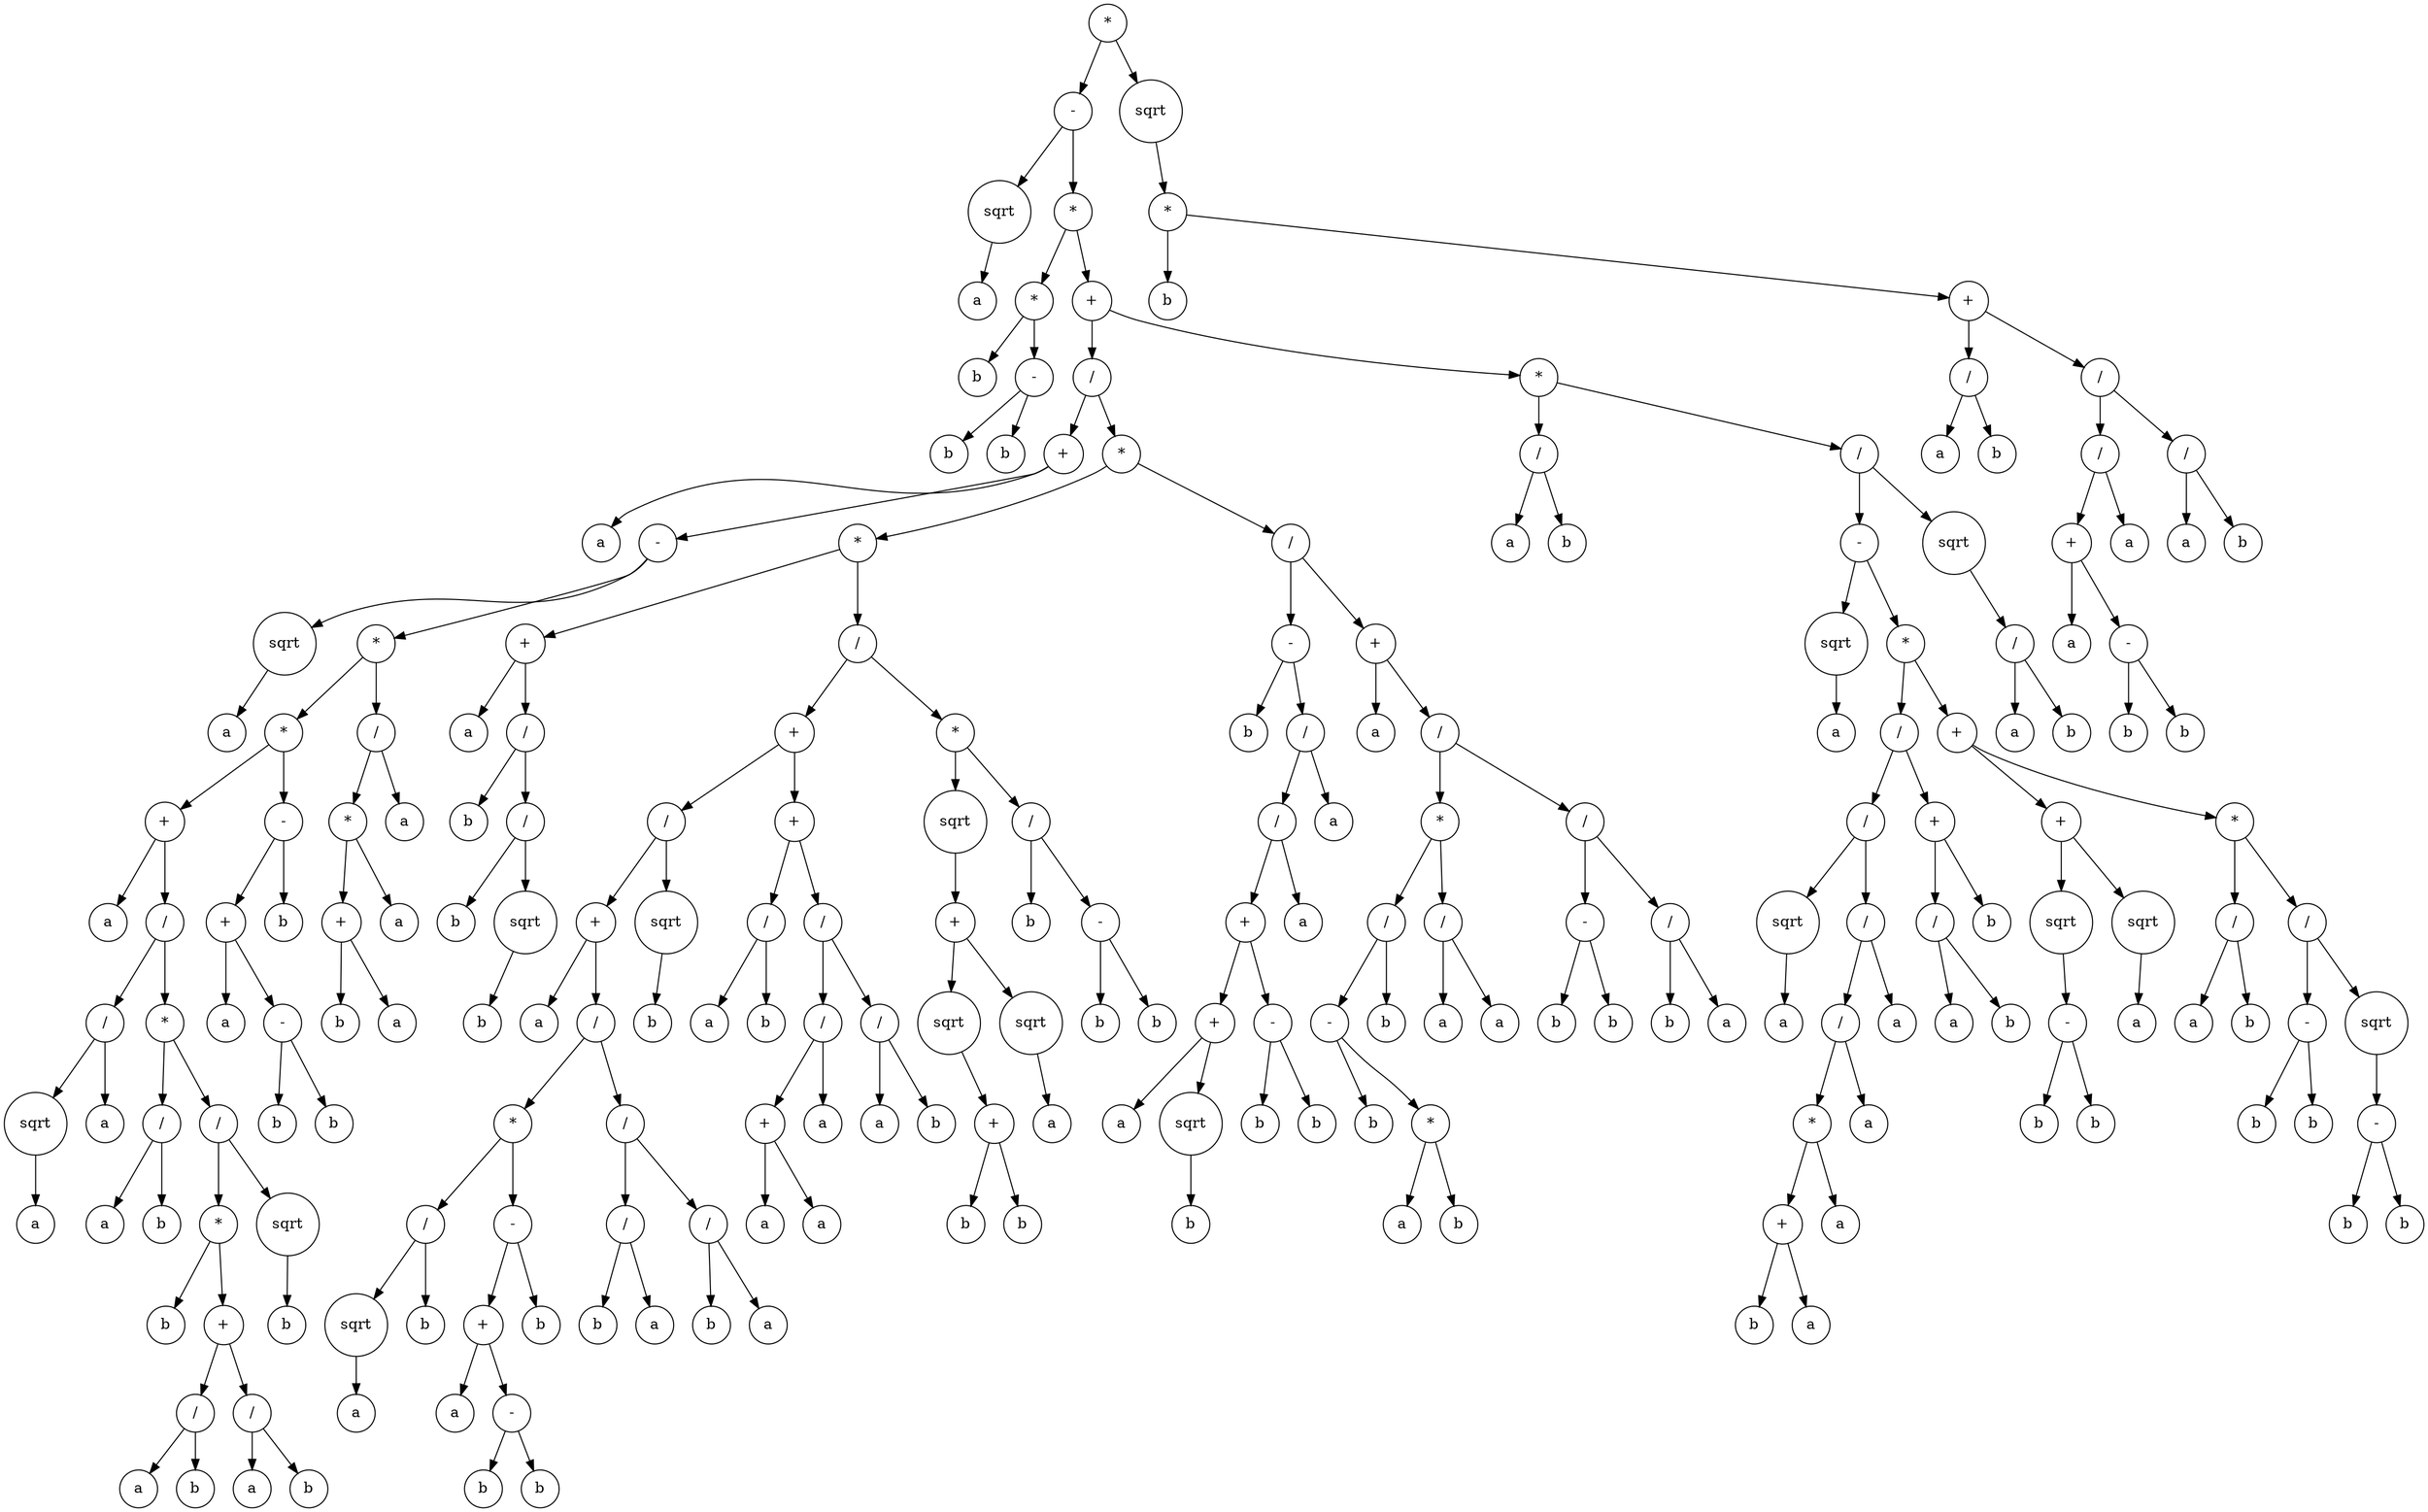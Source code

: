 digraph g {
graph [ordering=out];
node [shape=circle];
n[label = "*"];
n0[label = "-"];
n00[label = "sqrt"];
n000[label = "a"];
n00 -> n000;
n0 -> n00;
n01[label = "*"];
n010[label = "*"];
n0100[label = "b"];
n010 -> n0100;
n0101[label = "-"];
n01010[label = "b"];
n0101 -> n01010;
n01011[label = "b"];
n0101 -> n01011;
n010 -> n0101;
n01 -> n010;
n011[label = "+"];
n0110[label = "/"];
n01100[label = "+"];
n011000[label = "a"];
n01100 -> n011000;
n011001[label = "-"];
n0110010[label = "sqrt"];
n01100100[label = "a"];
n0110010 -> n01100100;
n011001 -> n0110010;
n0110011[label = "*"];
n01100110[label = "*"];
n011001100[label = "+"];
n0110011000[label = "a"];
n011001100 -> n0110011000;
n0110011001[label = "/"];
n01100110010[label = "/"];
n011001100100[label = "sqrt"];
n0110011001000[label = "a"];
n011001100100 -> n0110011001000;
n01100110010 -> n011001100100;
n011001100101[label = "a"];
n01100110010 -> n011001100101;
n0110011001 -> n01100110010;
n01100110011[label = "*"];
n011001100110[label = "/"];
n0110011001100[label = "a"];
n011001100110 -> n0110011001100;
n0110011001101[label = "b"];
n011001100110 -> n0110011001101;
n01100110011 -> n011001100110;
n011001100111[label = "/"];
n0110011001110[label = "*"];
n01100110011100[label = "b"];
n0110011001110 -> n01100110011100;
n01100110011101[label = "+"];
n011001100111010[label = "/"];
n0110011001110100[label = "a"];
n011001100111010 -> n0110011001110100;
n0110011001110101[label = "b"];
n011001100111010 -> n0110011001110101;
n01100110011101 -> n011001100111010;
n011001100111011[label = "/"];
n0110011001110110[label = "a"];
n011001100111011 -> n0110011001110110;
n0110011001110111[label = "b"];
n011001100111011 -> n0110011001110111;
n01100110011101 -> n011001100111011;
n0110011001110 -> n01100110011101;
n011001100111 -> n0110011001110;
n0110011001111[label = "sqrt"];
n01100110011110[label = "b"];
n0110011001111 -> n01100110011110;
n011001100111 -> n0110011001111;
n01100110011 -> n011001100111;
n0110011001 -> n01100110011;
n011001100 -> n0110011001;
n01100110 -> n011001100;
n011001101[label = "-"];
n0110011010[label = "+"];
n01100110100[label = "a"];
n0110011010 -> n01100110100;
n01100110101[label = "-"];
n011001101010[label = "b"];
n01100110101 -> n011001101010;
n011001101011[label = "b"];
n01100110101 -> n011001101011;
n0110011010 -> n01100110101;
n011001101 -> n0110011010;
n0110011011[label = "b"];
n011001101 -> n0110011011;
n01100110 -> n011001101;
n0110011 -> n01100110;
n01100111[label = "/"];
n011001110[label = "*"];
n0110011100[label = "+"];
n01100111000[label = "b"];
n0110011100 -> n01100111000;
n01100111001[label = "a"];
n0110011100 -> n01100111001;
n011001110 -> n0110011100;
n0110011101[label = "a"];
n011001110 -> n0110011101;
n01100111 -> n011001110;
n011001111[label = "a"];
n01100111 -> n011001111;
n0110011 -> n01100111;
n011001 -> n0110011;
n01100 -> n011001;
n0110 -> n01100;
n01101[label = "*"];
n011010[label = "*"];
n0110100[label = "+"];
n01101000[label = "a"];
n0110100 -> n01101000;
n01101001[label = "/"];
n011010010[label = "b"];
n01101001 -> n011010010;
n011010011[label = "/"];
n0110100110[label = "b"];
n011010011 -> n0110100110;
n0110100111[label = "sqrt"];
n01101001110[label = "b"];
n0110100111 -> n01101001110;
n011010011 -> n0110100111;
n01101001 -> n011010011;
n0110100 -> n01101001;
n011010 -> n0110100;
n0110101[label = "/"];
n01101010[label = "+"];
n011010100[label = "/"];
n0110101000[label = "+"];
n01101010000[label = "a"];
n0110101000 -> n01101010000;
n01101010001[label = "/"];
n011010100010[label = "*"];
n0110101000100[label = "/"];
n01101010001000[label = "sqrt"];
n011010100010000[label = "a"];
n01101010001000 -> n011010100010000;
n0110101000100 -> n01101010001000;
n01101010001001[label = "b"];
n0110101000100 -> n01101010001001;
n011010100010 -> n0110101000100;
n0110101000101[label = "-"];
n01101010001010[label = "+"];
n011010100010100[label = "a"];
n01101010001010 -> n011010100010100;
n011010100010101[label = "-"];
n0110101000101010[label = "b"];
n011010100010101 -> n0110101000101010;
n0110101000101011[label = "b"];
n011010100010101 -> n0110101000101011;
n01101010001010 -> n011010100010101;
n0110101000101 -> n01101010001010;
n01101010001011[label = "b"];
n0110101000101 -> n01101010001011;
n011010100010 -> n0110101000101;
n01101010001 -> n011010100010;
n011010100011[label = "/"];
n0110101000110[label = "/"];
n01101010001100[label = "b"];
n0110101000110 -> n01101010001100;
n01101010001101[label = "a"];
n0110101000110 -> n01101010001101;
n011010100011 -> n0110101000110;
n0110101000111[label = "/"];
n01101010001110[label = "b"];
n0110101000111 -> n01101010001110;
n01101010001111[label = "a"];
n0110101000111 -> n01101010001111;
n011010100011 -> n0110101000111;
n01101010001 -> n011010100011;
n0110101000 -> n01101010001;
n011010100 -> n0110101000;
n0110101001[label = "sqrt"];
n01101010010[label = "b"];
n0110101001 -> n01101010010;
n011010100 -> n0110101001;
n01101010 -> n011010100;
n011010101[label = "+"];
n0110101010[label = "/"];
n01101010100[label = "a"];
n0110101010 -> n01101010100;
n01101010101[label = "b"];
n0110101010 -> n01101010101;
n011010101 -> n0110101010;
n0110101011[label = "/"];
n01101010110[label = "/"];
n011010101100[label = "+"];
n0110101011000[label = "a"];
n011010101100 -> n0110101011000;
n0110101011001[label = "a"];
n011010101100 -> n0110101011001;
n01101010110 -> n011010101100;
n011010101101[label = "a"];
n01101010110 -> n011010101101;
n0110101011 -> n01101010110;
n01101010111[label = "/"];
n011010101110[label = "a"];
n01101010111 -> n011010101110;
n011010101111[label = "b"];
n01101010111 -> n011010101111;
n0110101011 -> n01101010111;
n011010101 -> n0110101011;
n01101010 -> n011010101;
n0110101 -> n01101010;
n01101011[label = "*"];
n011010110[label = "sqrt"];
n0110101100[label = "+"];
n01101011000[label = "sqrt"];
n011010110000[label = "+"];
n0110101100000[label = "b"];
n011010110000 -> n0110101100000;
n0110101100001[label = "b"];
n011010110000 -> n0110101100001;
n01101011000 -> n011010110000;
n0110101100 -> n01101011000;
n01101011001[label = "sqrt"];
n011010110010[label = "a"];
n01101011001 -> n011010110010;
n0110101100 -> n01101011001;
n011010110 -> n0110101100;
n01101011 -> n011010110;
n011010111[label = "/"];
n0110101110[label = "b"];
n011010111 -> n0110101110;
n0110101111[label = "-"];
n01101011110[label = "b"];
n0110101111 -> n01101011110;
n01101011111[label = "b"];
n0110101111 -> n01101011111;
n011010111 -> n0110101111;
n01101011 -> n011010111;
n0110101 -> n01101011;
n011010 -> n0110101;
n01101 -> n011010;
n011011[label = "/"];
n0110110[label = "-"];
n01101100[label = "b"];
n0110110 -> n01101100;
n01101101[label = "/"];
n011011010[label = "/"];
n0110110100[label = "+"];
n01101101000[label = "+"];
n011011010000[label = "a"];
n01101101000 -> n011011010000;
n011011010001[label = "sqrt"];
n0110110100010[label = "b"];
n011011010001 -> n0110110100010;
n01101101000 -> n011011010001;
n0110110100 -> n01101101000;
n01101101001[label = "-"];
n011011010010[label = "b"];
n01101101001 -> n011011010010;
n011011010011[label = "b"];
n01101101001 -> n011011010011;
n0110110100 -> n01101101001;
n011011010 -> n0110110100;
n0110110101[label = "a"];
n011011010 -> n0110110101;
n01101101 -> n011011010;
n011011011[label = "a"];
n01101101 -> n011011011;
n0110110 -> n01101101;
n011011 -> n0110110;
n0110111[label = "+"];
n01101110[label = "a"];
n0110111 -> n01101110;
n01101111[label = "/"];
n011011110[label = "*"];
n0110111100[label = "/"];
n01101111000[label = "-"];
n011011110000[label = "b"];
n01101111000 -> n011011110000;
n011011110001[label = "*"];
n0110111100010[label = "a"];
n011011110001 -> n0110111100010;
n0110111100011[label = "b"];
n011011110001 -> n0110111100011;
n01101111000 -> n011011110001;
n0110111100 -> n01101111000;
n01101111001[label = "b"];
n0110111100 -> n01101111001;
n011011110 -> n0110111100;
n0110111101[label = "/"];
n01101111010[label = "a"];
n0110111101 -> n01101111010;
n01101111011[label = "a"];
n0110111101 -> n01101111011;
n011011110 -> n0110111101;
n01101111 -> n011011110;
n011011111[label = "/"];
n0110111110[label = "-"];
n01101111100[label = "b"];
n0110111110 -> n01101111100;
n01101111101[label = "b"];
n0110111110 -> n01101111101;
n011011111 -> n0110111110;
n0110111111[label = "/"];
n01101111110[label = "b"];
n0110111111 -> n01101111110;
n01101111111[label = "a"];
n0110111111 -> n01101111111;
n011011111 -> n0110111111;
n01101111 -> n011011111;
n0110111 -> n01101111;
n011011 -> n0110111;
n01101 -> n011011;
n0110 -> n01101;
n011 -> n0110;
n0111[label = "*"];
n01110[label = "/"];
n011100[label = "a"];
n01110 -> n011100;
n011101[label = "b"];
n01110 -> n011101;
n0111 -> n01110;
n01111[label = "/"];
n011110[label = "-"];
n0111100[label = "sqrt"];
n01111000[label = "a"];
n0111100 -> n01111000;
n011110 -> n0111100;
n0111101[label = "*"];
n01111010[label = "/"];
n011110100[label = "/"];
n0111101000[label = "sqrt"];
n01111010000[label = "a"];
n0111101000 -> n01111010000;
n011110100 -> n0111101000;
n0111101001[label = "/"];
n01111010010[label = "/"];
n011110100100[label = "*"];
n0111101001000[label = "+"];
n01111010010000[label = "b"];
n0111101001000 -> n01111010010000;
n01111010010001[label = "a"];
n0111101001000 -> n01111010010001;
n011110100100 -> n0111101001000;
n0111101001001[label = "a"];
n011110100100 -> n0111101001001;
n01111010010 -> n011110100100;
n011110100101[label = "a"];
n01111010010 -> n011110100101;
n0111101001 -> n01111010010;
n01111010011[label = "a"];
n0111101001 -> n01111010011;
n011110100 -> n0111101001;
n01111010 -> n011110100;
n011110101[label = "+"];
n0111101010[label = "/"];
n01111010100[label = "a"];
n0111101010 -> n01111010100;
n01111010101[label = "b"];
n0111101010 -> n01111010101;
n011110101 -> n0111101010;
n0111101011[label = "b"];
n011110101 -> n0111101011;
n01111010 -> n011110101;
n0111101 -> n01111010;
n01111011[label = "+"];
n011110110[label = "+"];
n0111101100[label = "sqrt"];
n01111011000[label = "-"];
n011110110000[label = "b"];
n01111011000 -> n011110110000;
n011110110001[label = "b"];
n01111011000 -> n011110110001;
n0111101100 -> n01111011000;
n011110110 -> n0111101100;
n0111101101[label = "sqrt"];
n01111011010[label = "a"];
n0111101101 -> n01111011010;
n011110110 -> n0111101101;
n01111011 -> n011110110;
n011110111[label = "*"];
n0111101110[label = "/"];
n01111011100[label = "a"];
n0111101110 -> n01111011100;
n01111011101[label = "b"];
n0111101110 -> n01111011101;
n011110111 -> n0111101110;
n0111101111[label = "/"];
n01111011110[label = "-"];
n011110111100[label = "b"];
n01111011110 -> n011110111100;
n011110111101[label = "b"];
n01111011110 -> n011110111101;
n0111101111 -> n01111011110;
n01111011111[label = "sqrt"];
n011110111110[label = "-"];
n0111101111100[label = "b"];
n011110111110 -> n0111101111100;
n0111101111101[label = "b"];
n011110111110 -> n0111101111101;
n01111011111 -> n011110111110;
n0111101111 -> n01111011111;
n011110111 -> n0111101111;
n01111011 -> n011110111;
n0111101 -> n01111011;
n011110 -> n0111101;
n01111 -> n011110;
n011111[label = "sqrt"];
n0111110[label = "/"];
n01111100[label = "a"];
n0111110 -> n01111100;
n01111101[label = "b"];
n0111110 -> n01111101;
n011111 -> n0111110;
n01111 -> n011111;
n0111 -> n01111;
n011 -> n0111;
n01 -> n011;
n0 -> n01;
n -> n0;
n1[label = "sqrt"];
n10[label = "*"];
n100[label = "b"];
n10 -> n100;
n101[label = "+"];
n1010[label = "/"];
n10100[label = "a"];
n1010 -> n10100;
n10101[label = "b"];
n1010 -> n10101;
n101 -> n1010;
n1011[label = "/"];
n10110[label = "/"];
n101100[label = "+"];
n1011000[label = "a"];
n101100 -> n1011000;
n1011001[label = "-"];
n10110010[label = "b"];
n1011001 -> n10110010;
n10110011[label = "b"];
n1011001 -> n10110011;
n101100 -> n1011001;
n10110 -> n101100;
n101101[label = "a"];
n10110 -> n101101;
n1011 -> n10110;
n10111[label = "/"];
n101110[label = "a"];
n10111 -> n101110;
n101111[label = "b"];
n10111 -> n101111;
n1011 -> n10111;
n101 -> n1011;
n10 -> n101;
n1 -> n10;
n -> n1;
}
